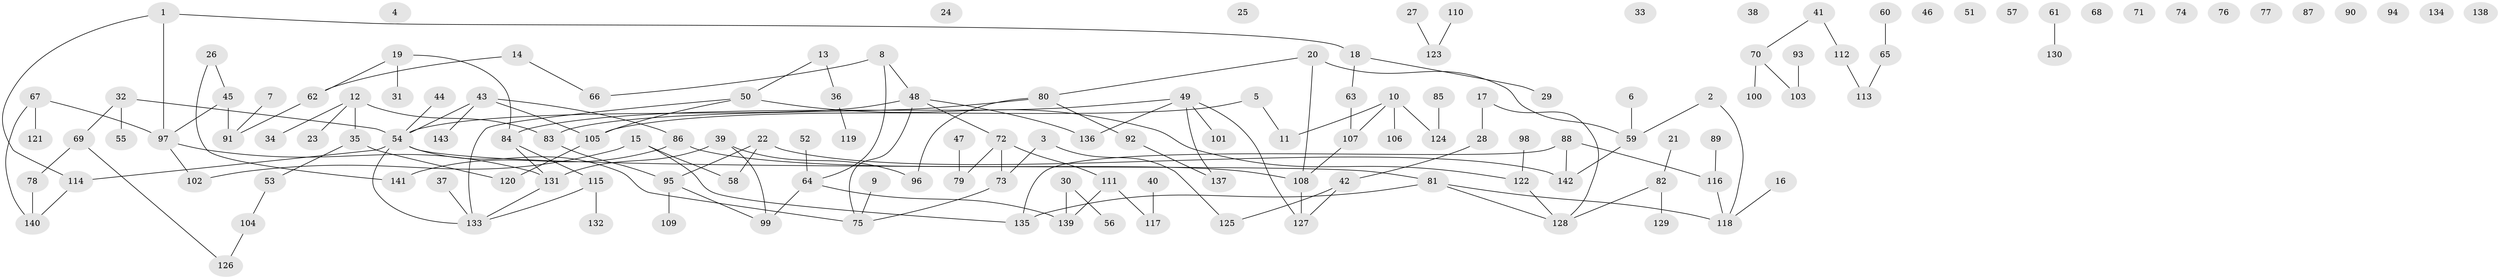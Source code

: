 // Generated by graph-tools (version 1.1) at 2025/49/03/09/25 03:49:14]
// undirected, 143 vertices, 151 edges
graph export_dot {
graph [start="1"]
  node [color=gray90,style=filled];
  1;
  2;
  3;
  4;
  5;
  6;
  7;
  8;
  9;
  10;
  11;
  12;
  13;
  14;
  15;
  16;
  17;
  18;
  19;
  20;
  21;
  22;
  23;
  24;
  25;
  26;
  27;
  28;
  29;
  30;
  31;
  32;
  33;
  34;
  35;
  36;
  37;
  38;
  39;
  40;
  41;
  42;
  43;
  44;
  45;
  46;
  47;
  48;
  49;
  50;
  51;
  52;
  53;
  54;
  55;
  56;
  57;
  58;
  59;
  60;
  61;
  62;
  63;
  64;
  65;
  66;
  67;
  68;
  69;
  70;
  71;
  72;
  73;
  74;
  75;
  76;
  77;
  78;
  79;
  80;
  81;
  82;
  83;
  84;
  85;
  86;
  87;
  88;
  89;
  90;
  91;
  92;
  93;
  94;
  95;
  96;
  97;
  98;
  99;
  100;
  101;
  102;
  103;
  104;
  105;
  106;
  107;
  108;
  109;
  110;
  111;
  112;
  113;
  114;
  115;
  116;
  117;
  118;
  119;
  120;
  121;
  122;
  123;
  124;
  125;
  126;
  127;
  128;
  129;
  130;
  131;
  132;
  133;
  134;
  135;
  136;
  137;
  138;
  139;
  140;
  141;
  142;
  143;
  1 -- 18;
  1 -- 97;
  1 -- 114;
  2 -- 59;
  2 -- 118;
  3 -- 73;
  3 -- 125;
  5 -- 11;
  5 -- 105;
  6 -- 59;
  7 -- 91;
  8 -- 48;
  8 -- 64;
  8 -- 66;
  9 -- 75;
  10 -- 11;
  10 -- 106;
  10 -- 107;
  10 -- 124;
  12 -- 23;
  12 -- 34;
  12 -- 35;
  12 -- 83;
  13 -- 36;
  13 -- 50;
  14 -- 62;
  14 -- 66;
  15 -- 58;
  15 -- 102;
  15 -- 135;
  16 -- 118;
  17 -- 28;
  17 -- 128;
  18 -- 29;
  18 -- 63;
  19 -- 31;
  19 -- 62;
  19 -- 84;
  20 -- 59;
  20 -- 80;
  20 -- 108;
  21 -- 82;
  22 -- 58;
  22 -- 95;
  22 -- 142;
  26 -- 45;
  26 -- 141;
  27 -- 123;
  28 -- 42;
  30 -- 56;
  30 -- 139;
  32 -- 54;
  32 -- 55;
  32 -- 69;
  35 -- 53;
  35 -- 120;
  36 -- 119;
  37 -- 133;
  39 -- 96;
  39 -- 99;
  39 -- 131;
  40 -- 117;
  41 -- 70;
  41 -- 112;
  42 -- 125;
  42 -- 127;
  43 -- 54;
  43 -- 86;
  43 -- 105;
  43 -- 143;
  44 -- 54;
  45 -- 91;
  45 -- 97;
  47 -- 79;
  48 -- 54;
  48 -- 72;
  48 -- 75;
  48 -- 136;
  49 -- 84;
  49 -- 101;
  49 -- 127;
  49 -- 136;
  49 -- 137;
  50 -- 105;
  50 -- 122;
  50 -- 133;
  52 -- 64;
  53 -- 104;
  54 -- 75;
  54 -- 81;
  54 -- 114;
  54 -- 133;
  59 -- 142;
  60 -- 65;
  61 -- 130;
  62 -- 91;
  63 -- 107;
  64 -- 99;
  64 -- 139;
  65 -- 113;
  67 -- 97;
  67 -- 121;
  67 -- 140;
  69 -- 78;
  69 -- 126;
  70 -- 100;
  70 -- 103;
  72 -- 73;
  72 -- 79;
  72 -- 111;
  73 -- 75;
  78 -- 140;
  80 -- 83;
  80 -- 92;
  80 -- 96;
  81 -- 118;
  81 -- 128;
  81 -- 135;
  82 -- 128;
  82 -- 129;
  83 -- 95;
  84 -- 115;
  84 -- 131;
  85 -- 124;
  86 -- 108;
  86 -- 141;
  88 -- 116;
  88 -- 135;
  88 -- 142;
  89 -- 116;
  92 -- 137;
  93 -- 103;
  95 -- 99;
  95 -- 109;
  97 -- 102;
  97 -- 131;
  98 -- 122;
  104 -- 126;
  105 -- 120;
  107 -- 108;
  108 -- 127;
  110 -- 123;
  111 -- 117;
  111 -- 139;
  112 -- 113;
  114 -- 140;
  115 -- 132;
  115 -- 133;
  116 -- 118;
  122 -- 128;
  131 -- 133;
}

